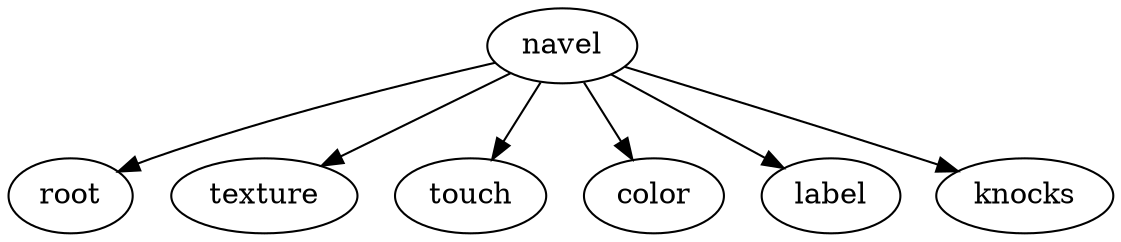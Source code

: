 // BayesNet
digraph {
	navel [style=solid]
	root [style=solid]
	texture [style=solid]
	touch [style=solid]
	color [style=solid]
	label [style=solid]
	knocks [style=solid]
		navel -> root
		navel -> texture
		navel -> touch
		navel -> color
		navel -> label
		navel -> knocks
}